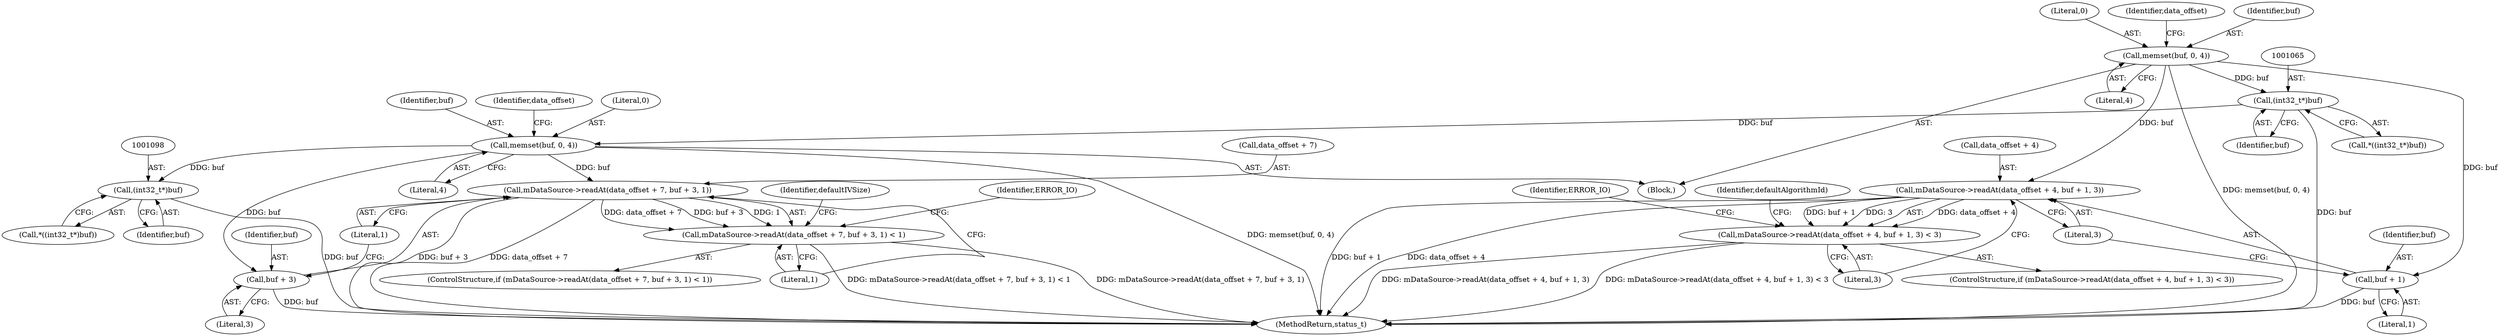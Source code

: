 digraph "0_Android_8a3a2f6ea7defe1a81bb32b3c9f3537f84749b9d@API" {
"1001041" [label="(Call,memset(buf, 0, 4))"];
"1001047" [label="(Call,mDataSource->readAt(data_offset + 4, buf + 1, 3))"];
"1001046" [label="(Call,mDataSource->readAt(data_offset + 4, buf + 1, 3) < 3)"];
"1001051" [label="(Call,buf + 1)"];
"1001064" [label="(Call,(int32_t*)buf)"];
"1001074" [label="(Call,memset(buf, 0, 4))"];
"1001080" [label="(Call,mDataSource->readAt(data_offset + 7, buf + 3, 1))"];
"1001079" [label="(Call,mDataSource->readAt(data_offset + 7, buf + 3, 1) < 1)"];
"1001084" [label="(Call,buf + 3)"];
"1001097" [label="(Call,(int32_t*)buf)"];
"1001055" [label="(Literal,3)"];
"1001078" [label="(ControlStructure,if (mDataSource->readAt(data_offset + 7, buf + 3, 1) < 1))"];
"1001099" [label="(Identifier,buf)"];
"1001053" [label="(Literal,1)"];
"1001096" [label="(Call,*((int32_t*)buf))"];
"1001086" [label="(Literal,3)"];
"1001043" [label="(Literal,0)"];
"1001081" [label="(Call,data_offset + 7)"];
"1001049" [label="(Identifier,data_offset)"];
"1001045" [label="(ControlStructure,if (mDataSource->readAt(data_offset + 4, buf + 1, 3) < 3))"];
"1001088" [label="(Literal,1)"];
"1001042" [label="(Identifier,buf)"];
"1001097" [label="(Call,(int32_t*)buf)"];
"1001044" [label="(Literal,4)"];
"1001094" [label="(Identifier,defaultIVSize)"];
"1001074" [label="(Call,memset(buf, 0, 4))"];
"1001076" [label="(Literal,0)"];
"1001064" [label="(Call,(int32_t*)buf)"];
"1001085" [label="(Identifier,buf)"];
"1001048" [label="(Call,data_offset + 4)"];
"1001047" [label="(Call,mDataSource->readAt(data_offset + 4, buf + 1, 3))"];
"1001066" [label="(Identifier,buf)"];
"1003923" [label="(MethodReturn,status_t)"];
"1001079" [label="(Call,mDataSource->readAt(data_offset + 7, buf + 3, 1) < 1)"];
"1001058" [label="(Identifier,ERROR_IO)"];
"1001046" [label="(Call,mDataSource->readAt(data_offset + 4, buf + 1, 3) < 3)"];
"1001054" [label="(Literal,3)"];
"1001061" [label="(Identifier,defaultAlgorithmId)"];
"1001080" [label="(Call,mDataSource->readAt(data_offset + 7, buf + 3, 1))"];
"1001087" [label="(Literal,1)"];
"1001075" [label="(Identifier,buf)"];
"1001028" [label="(Block,)"];
"1001091" [label="(Identifier,ERROR_IO)"];
"1001041" [label="(Call,memset(buf, 0, 4))"];
"1001077" [label="(Literal,4)"];
"1001063" [label="(Call,*((int32_t*)buf))"];
"1001052" [label="(Identifier,buf)"];
"1001051" [label="(Call,buf + 1)"];
"1001084" [label="(Call,buf + 3)"];
"1001082" [label="(Identifier,data_offset)"];
"1001041" -> "1001028"  [label="AST: "];
"1001041" -> "1001044"  [label="CFG: "];
"1001042" -> "1001041"  [label="AST: "];
"1001043" -> "1001041"  [label="AST: "];
"1001044" -> "1001041"  [label="AST: "];
"1001049" -> "1001041"  [label="CFG: "];
"1001041" -> "1003923"  [label="DDG: memset(buf, 0, 4)"];
"1001041" -> "1001047"  [label="DDG: buf"];
"1001041" -> "1001051"  [label="DDG: buf"];
"1001041" -> "1001064"  [label="DDG: buf"];
"1001047" -> "1001046"  [label="AST: "];
"1001047" -> "1001054"  [label="CFG: "];
"1001048" -> "1001047"  [label="AST: "];
"1001051" -> "1001047"  [label="AST: "];
"1001054" -> "1001047"  [label="AST: "];
"1001055" -> "1001047"  [label="CFG: "];
"1001047" -> "1003923"  [label="DDG: buf + 1"];
"1001047" -> "1003923"  [label="DDG: data_offset + 4"];
"1001047" -> "1001046"  [label="DDG: data_offset + 4"];
"1001047" -> "1001046"  [label="DDG: buf + 1"];
"1001047" -> "1001046"  [label="DDG: 3"];
"1001046" -> "1001045"  [label="AST: "];
"1001046" -> "1001055"  [label="CFG: "];
"1001055" -> "1001046"  [label="AST: "];
"1001058" -> "1001046"  [label="CFG: "];
"1001061" -> "1001046"  [label="CFG: "];
"1001046" -> "1003923"  [label="DDG: mDataSource->readAt(data_offset + 4, buf + 1, 3)"];
"1001046" -> "1003923"  [label="DDG: mDataSource->readAt(data_offset + 4, buf + 1, 3) < 3"];
"1001051" -> "1001053"  [label="CFG: "];
"1001052" -> "1001051"  [label="AST: "];
"1001053" -> "1001051"  [label="AST: "];
"1001054" -> "1001051"  [label="CFG: "];
"1001051" -> "1003923"  [label="DDG: buf"];
"1001064" -> "1001063"  [label="AST: "];
"1001064" -> "1001066"  [label="CFG: "];
"1001065" -> "1001064"  [label="AST: "];
"1001066" -> "1001064"  [label="AST: "];
"1001063" -> "1001064"  [label="CFG: "];
"1001064" -> "1003923"  [label="DDG: buf"];
"1001064" -> "1001074"  [label="DDG: buf"];
"1001074" -> "1001028"  [label="AST: "];
"1001074" -> "1001077"  [label="CFG: "];
"1001075" -> "1001074"  [label="AST: "];
"1001076" -> "1001074"  [label="AST: "];
"1001077" -> "1001074"  [label="AST: "];
"1001082" -> "1001074"  [label="CFG: "];
"1001074" -> "1003923"  [label="DDG: memset(buf, 0, 4)"];
"1001074" -> "1001080"  [label="DDG: buf"];
"1001074" -> "1001084"  [label="DDG: buf"];
"1001074" -> "1001097"  [label="DDG: buf"];
"1001080" -> "1001079"  [label="AST: "];
"1001080" -> "1001087"  [label="CFG: "];
"1001081" -> "1001080"  [label="AST: "];
"1001084" -> "1001080"  [label="AST: "];
"1001087" -> "1001080"  [label="AST: "];
"1001088" -> "1001080"  [label="CFG: "];
"1001080" -> "1003923"  [label="DDG: buf + 3"];
"1001080" -> "1003923"  [label="DDG: data_offset + 7"];
"1001080" -> "1001079"  [label="DDG: data_offset + 7"];
"1001080" -> "1001079"  [label="DDG: buf + 3"];
"1001080" -> "1001079"  [label="DDG: 1"];
"1001079" -> "1001078"  [label="AST: "];
"1001079" -> "1001088"  [label="CFG: "];
"1001088" -> "1001079"  [label="AST: "];
"1001091" -> "1001079"  [label="CFG: "];
"1001094" -> "1001079"  [label="CFG: "];
"1001079" -> "1003923"  [label="DDG: mDataSource->readAt(data_offset + 7, buf + 3, 1)"];
"1001079" -> "1003923"  [label="DDG: mDataSource->readAt(data_offset + 7, buf + 3, 1) < 1"];
"1001084" -> "1001086"  [label="CFG: "];
"1001085" -> "1001084"  [label="AST: "];
"1001086" -> "1001084"  [label="AST: "];
"1001087" -> "1001084"  [label="CFG: "];
"1001084" -> "1003923"  [label="DDG: buf"];
"1001097" -> "1001096"  [label="AST: "];
"1001097" -> "1001099"  [label="CFG: "];
"1001098" -> "1001097"  [label="AST: "];
"1001099" -> "1001097"  [label="AST: "];
"1001096" -> "1001097"  [label="CFG: "];
"1001097" -> "1003923"  [label="DDG: buf"];
}
